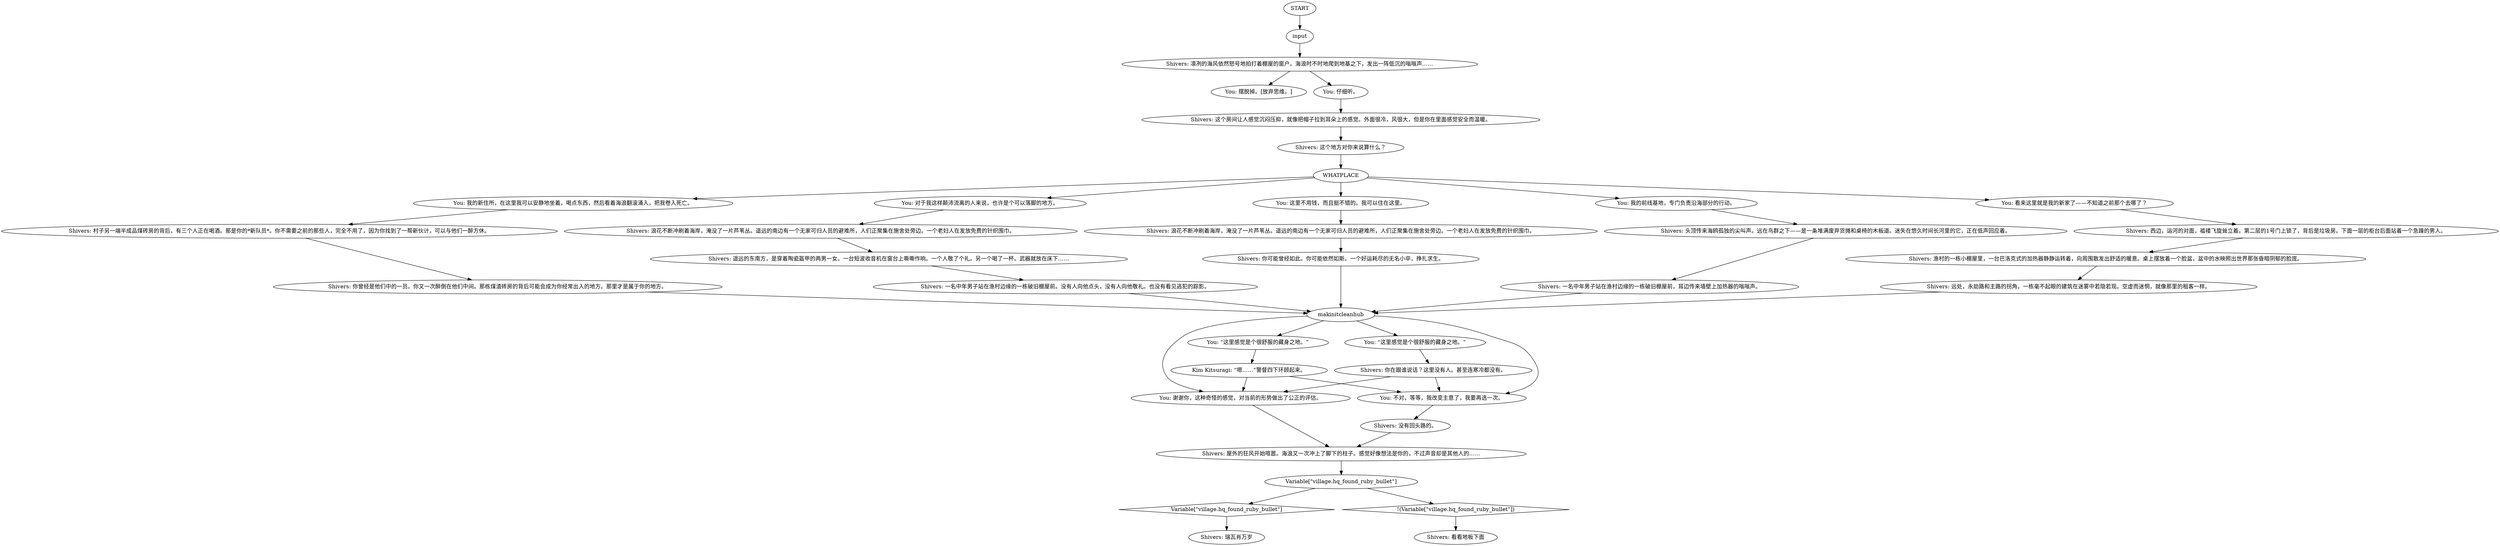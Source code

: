 # HQ ORB / new home shivers
# A shivers afterthought appears after you've clicked through the other orbs available inside the shack. It's a discussion of how it feels to have a new centre of operations, a free home
# ==================================================
digraph G {
	  0 [label="START"];
	  1 [label="input"];
	  2 [label="Shivers: 瑞瓦肖万岁"];
	  3 [label="Shivers: 头顶传来海鸥孤独的尖叫声。远在鸟群之下——是一条堆满废弃货摊和桌椅的木板道。迷失在悠久时间长河里的它，正在低声回应着。"];
	  4 [label="Shivers: 你曾经是他们中的一员。你又一次醉倒在他们中间。那栋煤渣砖房的背后可能会成为你经常出入的地方。那里才是属于你的地方。"];
	  5 [label="Shivers: 屋外的狂风开始喧嚣。海浪又一次冲上了脚下的柱子。感觉好像想法是你的，不过声音却是其他人的……"];
	  6 [label="Shivers: 一名中年男子站在渔村边缘的一栋破旧棚屋前。没有人向他点头，没有人向他敬礼。也没有看见逃犯的踪影。"];
	  8 [label="Shivers: 村子另一端半成品煤砖房的背后，有三个人正在喝酒。那是你的*新队员*。你不需要之前的那些人，完全不用了，因为你找到了一帮新伙计，可以与他们一醉方休。"];
	  9 [label="You: 谢谢你，这种奇怪的感觉，对当前的形势做出了公正的评估。"];
	  10 [label="Shivers: 你可能曾经如此。你可能依然如斯。一个好运耗尽的无名小卒，挣扎求生。"];
	  11 [label="Shivers: 凛冽的海风依然怒号地拍打着棚屋的窗户。海浪时不时地爬到地基之下，发出一阵低沉的嗡嗡声……"];
	  12 [label="Variable[\"village.hq_found_ruby_bullet\"]"];
	  13 [label="Variable[\"village.hq_found_ruby_bullet\"]", shape=diamond];
	  14 [label="!(Variable[\"village.hq_found_ruby_bullet\"])", shape=diamond];
	  15 [label="You: 我的前线基地，专门负责沿海部分的行动。"];
	  16 [label="Shivers: 一名中年男子站在渔村边缘的一栋破旧棚屋前，耳边传来墙壁上加热器的嗡嗡声。"];
	  17 [label="Kim Kitsuragi: “嗯……”警督四下环顾起来。"];
	  18 [label="makinitcleanhub"];
	  19 [label="Shivers: 浪花不断冲刷着海岸，淹没了一片芦苇丛。遥远的南边有一个无家可归人员的避难所，人们正聚集在施舍处旁边。一个老妇人在发放免费的针织围巾。"];
	  20 [label="You: “这里感觉是个很舒服的藏身之地。”"];
	  21 [label="You: “这里感觉是个很舒服的藏身之地。”"];
	  22 [label="Shivers: 你在跟谁说话？这里没有人。甚至连寒冷都没有。"];
	  23 [label="Shivers: 浪花不断冲刷着海岸，淹没了一片芦苇丛。遥远的南边有一个无家可归人员的避难所，人们正聚集在施舍处旁边。一个老妇人在发放免费的针织围巾。"];
	  24 [label="You: 摆脱掉。[放弃思维。]"];
	  25 [label="You: 对于我这样颠沛流离的人来说，也许是个可以落脚的地方。"];
	  26 [label="You: 不对，等等，我改变主意了，我要再选一次。"];
	  27 [label="Shivers: 远处，永劫路和主路的拐角，一栋毫不起眼的建筑在迷雾中若隐若现。空虚而迷惘，就像那里的租客一样。"];
	  28 [label="Shivers: 这个房间让人感觉沉闷压抑，就像把帽子拉到耳朵上的感觉。外面很冷，风很大，但是你在里面感觉安全而温暖。"];
	  29 [label="You: 这里不用钱，而且挺不错的。我可以住在这里。"];
	  30 [label="You: 看来这里就是我的新家了——不知道之前那个去哪了？"];
	  31 [label="Shivers: 渔村的一栋小棚屋里，一台巴洛克式的加热器静静运转着，向周围散发出舒适的暖意。桌上摆放着一个脸盆，盆中的水映照出世界那张昏暗阴郁的脸庞。"];
	  32 [label="Shivers: 遥远的东南方，是穿着陶瓷盔甲的两男一女。一台短波收音机在窗台上嘶嘶作响。一个人敬了个礼。另一个喝了一杯。武器就放在床下……"];
	  33 [label="Shivers: 西边，运河的对面，褴褛飞旋耸立着。第二层的1号门上锁了，背后是垃圾房。下面一层的柜台后面站着一个急躁的男人。"];
	  34 [label="You: 仔细听。"];
	  35 [label="WHATPLACE"];
	  36 [label="You: 我的新住所，在这里我可以安静地坐着，喝点东西，然后看着海浪翻滚涌入，把我卷入死亡。"];
	  37 [label="Shivers: 这个地方对你来说算什么？"];
	  38 [label="Shivers: 看看地板下面"];
	  39 [label="Shivers: 没有回头路的。"];
	  0 -> 1
	  1 -> 11
	  3 -> 16
	  4 -> 18
	  5 -> 12
	  6 -> 18
	  8 -> 4
	  9 -> 5
	  10 -> 18
	  11 -> 24
	  11 -> 34
	  12 -> 13
	  12 -> 14
	  13 -> 2
	  14 -> 38
	  15 -> 3
	  16 -> 18
	  17 -> 9
	  17 -> 26
	  18 -> 9
	  18 -> 26
	  18 -> 20
	  18 -> 21
	  19 -> 32
	  20 -> 17
	  21 -> 22
	  22 -> 9
	  22 -> 26
	  23 -> 10
	  25 -> 19
	  26 -> 39
	  27 -> 18
	  28 -> 37
	  29 -> 23
	  30 -> 33
	  31 -> 27
	  32 -> 6
	  33 -> 31
	  34 -> 28
	  35 -> 36
	  35 -> 15
	  35 -> 25
	  35 -> 29
	  35 -> 30
	  36 -> 8
	  37 -> 35
	  39 -> 5
}

